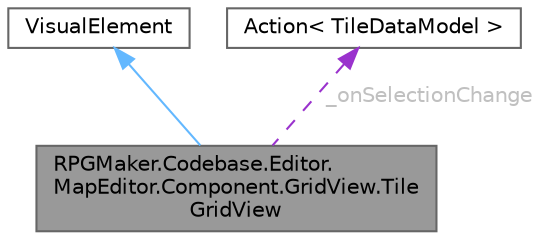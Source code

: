 digraph "RPGMaker.Codebase.Editor.MapEditor.Component.GridView.TileGridView"
{
 // LATEX_PDF_SIZE
  bgcolor="transparent";
  edge [fontname=Helvetica,fontsize=10,labelfontname=Helvetica,labelfontsize=10];
  node [fontname=Helvetica,fontsize=10,shape=box,height=0.2,width=0.4];
  Node1 [id="Node000001",label="RPGMaker.Codebase.Editor.\lMapEditor.Component.GridView.Tile\lGridView",height=0.2,width=0.4,color="gray40", fillcolor="grey60", style="filled", fontcolor="black",tooltip="😁 タイルグリッドコンポーネント"];
  Node2 -> Node1 [id="edge1_Node000001_Node000002",dir="back",color="steelblue1",style="solid",tooltip=" "];
  Node2 [id="Node000002",label="VisualElement",height=0.2,width=0.4,color="gray40", fillcolor="white", style="filled",tooltip=" "];
  Node3 -> Node1 [id="edge2_Node000001_Node000003",dir="back",color="darkorchid3",style="dashed",tooltip=" ",label=" _onSelectionChange",fontcolor="grey" ];
  Node3 [id="Node000003",label="Action\< TileDataModel \>",height=0.2,width=0.4,color="gray40", fillcolor="white", style="filled",tooltip=" "];
}
